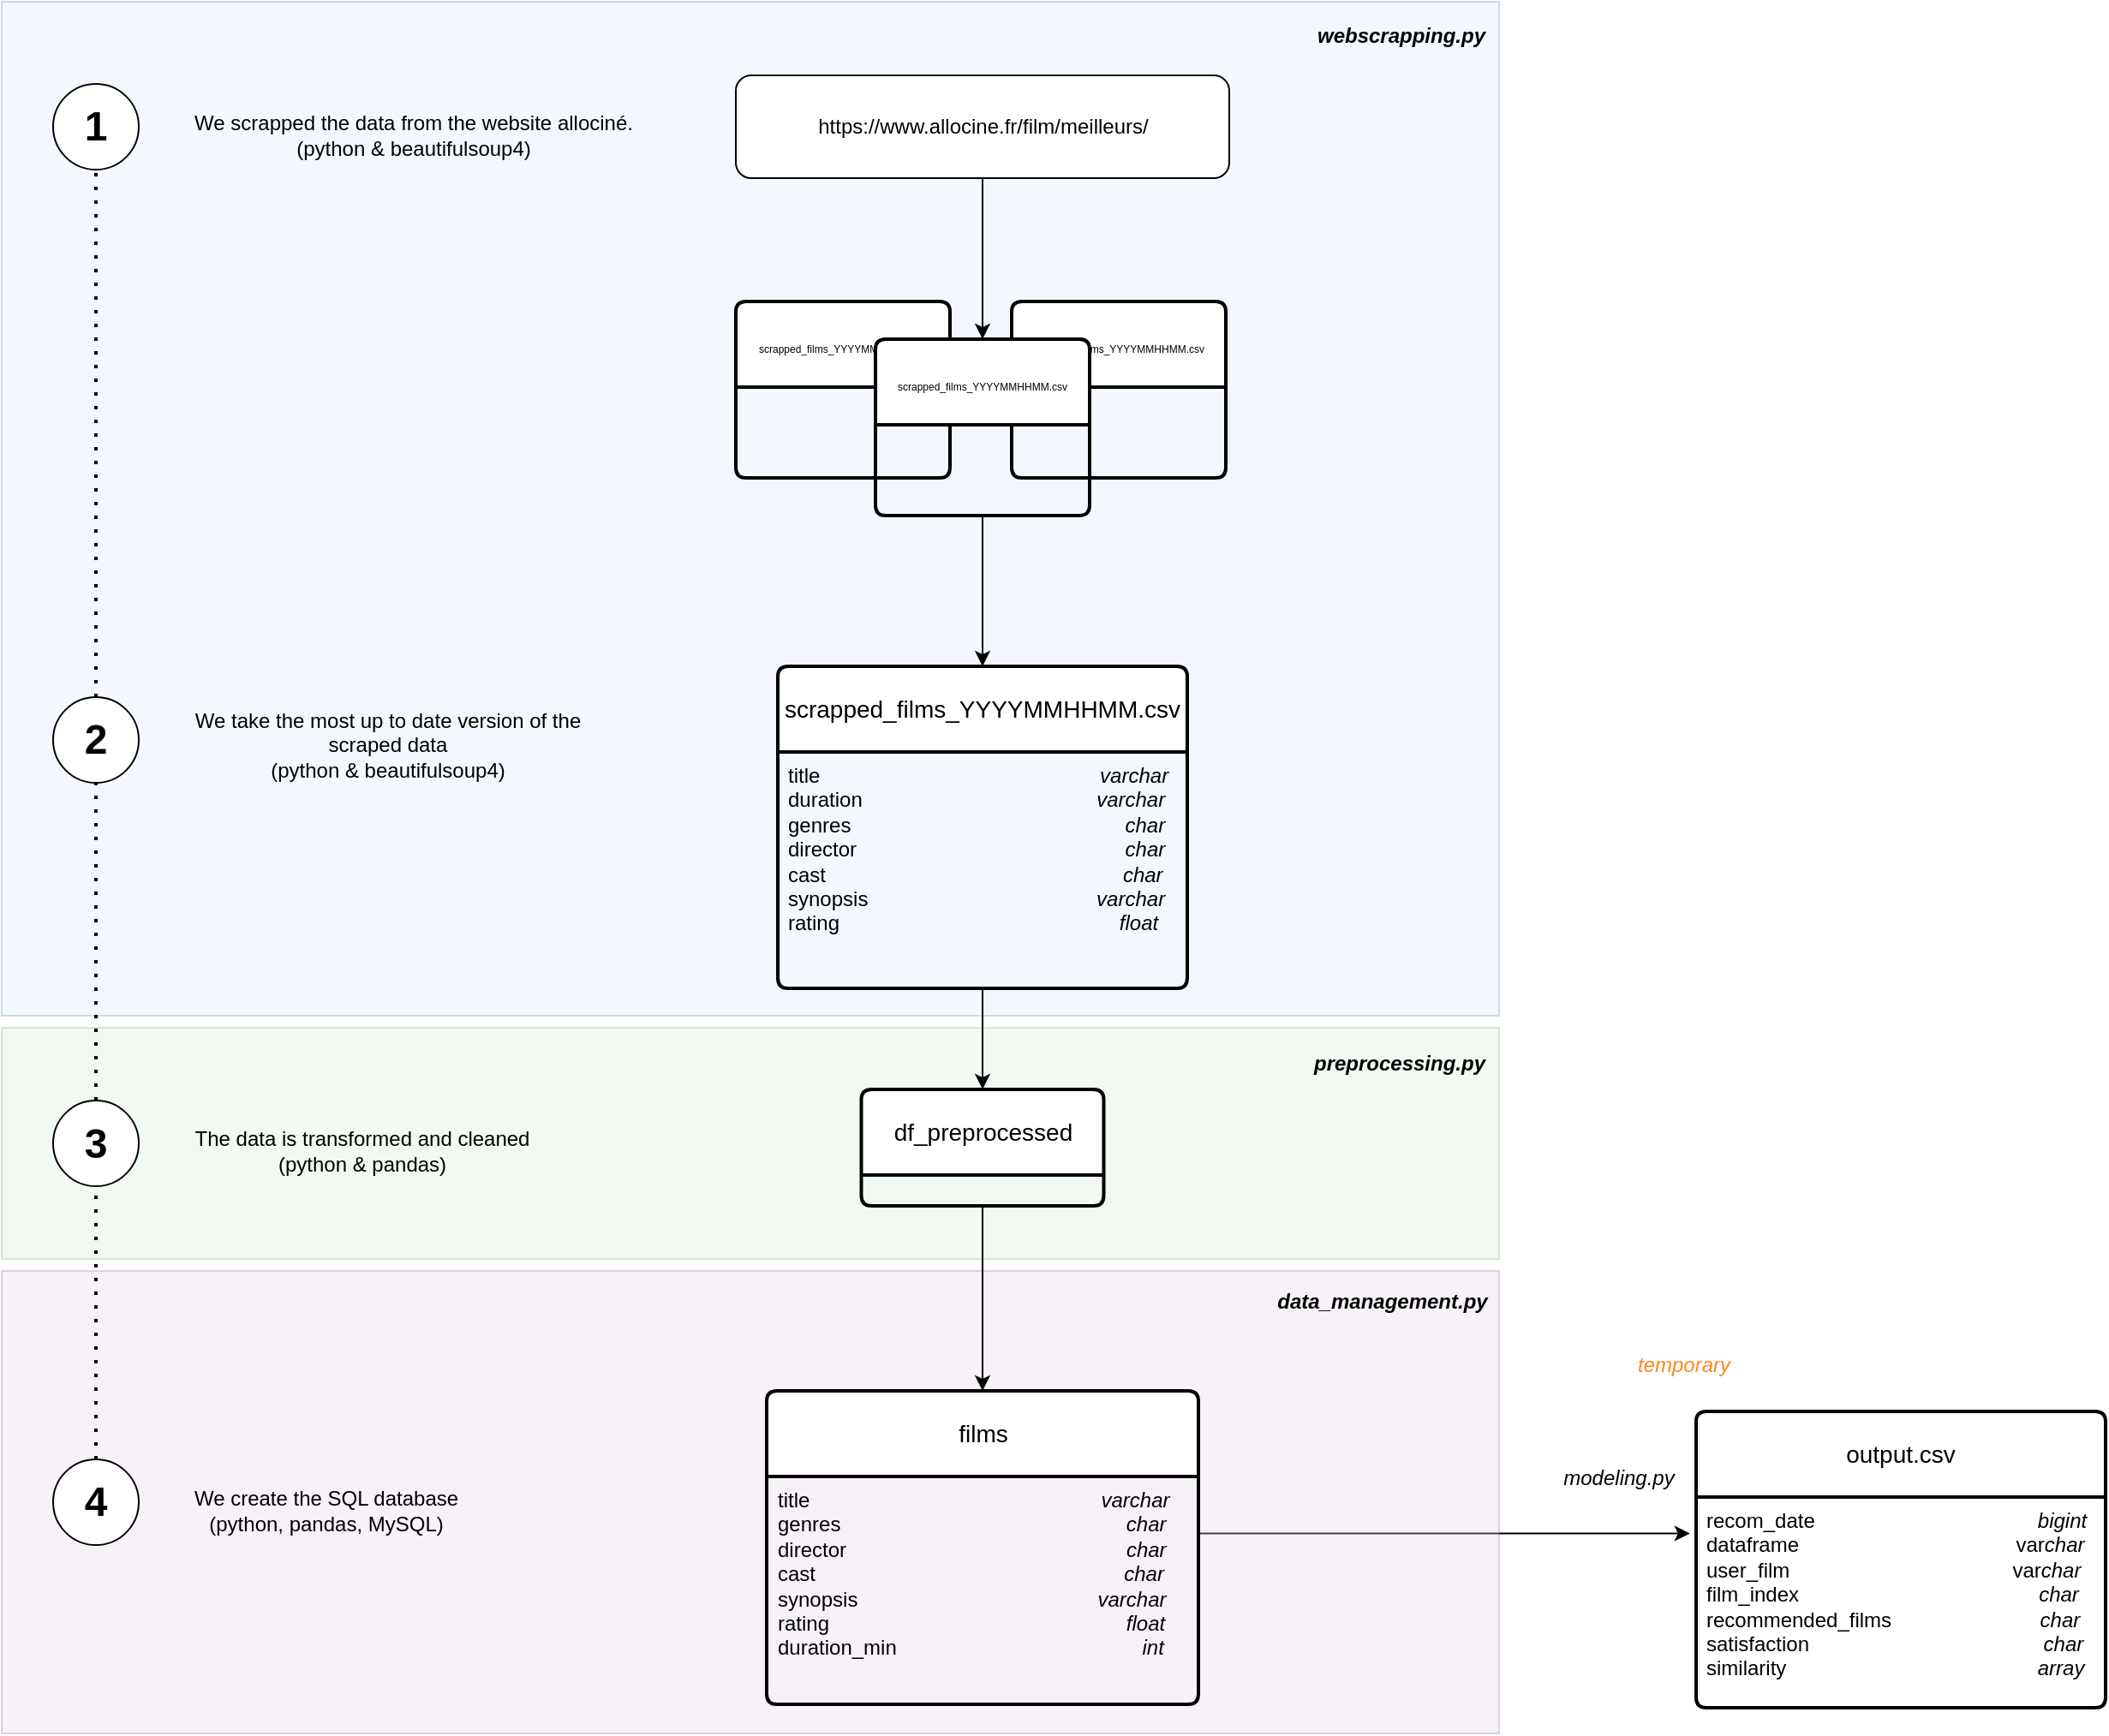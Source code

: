 <mxfile version="21.3.5" type="github" pages="2">
  <diagram name="architecture" id="RjCxhjMG5KbP_nqhRtp3">
    <mxGraphModel dx="950" dy="946" grid="0" gridSize="10" guides="1" tooltips="1" connect="1" arrows="1" fold="1" page="0" pageScale="1" pageWidth="827" pageHeight="1169" math="0" shadow="0">
      <root>
        <mxCell id="0" />
        <mxCell id="1" parent="0" />
        <mxCell id="uJ_gCBMD8Is41iQEiKez-29" value="" style="rounded=0;whiteSpace=wrap;html=1;fillColor=#dae8fc;strokeColor=#6c8ebf;opacity=30;" vertex="1" parent="1">
          <mxGeometry x="-220" y="17" width="874" height="592" as="geometry" />
        </mxCell>
        <mxCell id="uJ_gCBMD8Is41iQEiKez-22" value="We take the most up to date version of the&lt;br&gt;scraped data&lt;br&gt;(python &amp;amp; beautifulsoup4)" style="text;html=1;align=center;verticalAlign=middle;resizable=0;points=[];autosize=1;strokeColor=none;fillColor=none;" vertex="1" parent="1">
          <mxGeometry x="-117" y="423" width="243" height="55" as="geometry" />
        </mxCell>
        <mxCell id="QvHbqH3VG2zDnp77krn9-10" value="webscrapping.py" style="text;html=1;strokeColor=none;fillColor=none;align=center;verticalAlign=middle;whiteSpace=wrap;rounded=0;fontStyle=3" parent="1" vertex="1">
          <mxGeometry x="567" y="22" width="60" height="30" as="geometry" />
        </mxCell>
        <mxCell id="uJ_gCBMD8Is41iQEiKez-8" style="edgeStyle=orthogonalEdgeStyle;rounded=0;orthogonalLoop=1;jettySize=auto;html=1;exitX=0.5;exitY=1;exitDx=0;exitDy=0;entryX=0.5;entryY=0;entryDx=0;entryDy=0;" edge="1" parent="1" source="DFwWn_DKLroZGIDrzsYz-1" target="3sKjhCG4QqQidB9nRvCR-2">
          <mxGeometry relative="1" as="geometry" />
        </mxCell>
        <mxCell id="DFwWn_DKLroZGIDrzsYz-1" value="https://www.allocine.fr/film/meilleurs/" style="rounded=1;whiteSpace=wrap;html=1;" parent="1" vertex="1">
          <mxGeometry x="208.5" y="60" width="288" height="60" as="geometry" />
        </mxCell>
        <mxCell id="3sKjhCG4QqQidB9nRvCR-4" value="&lt;font style=&quot;font-size: 6px;&quot;&gt;scrapped_films_YYYYMMHHMM.csv&lt;/font&gt;" style="swimlane;childLayout=stackLayout;horizontal=1;startSize=50;horizontalStack=0;rounded=1;fontSize=14;fontStyle=0;strokeWidth=2;resizeParent=0;resizeLast=1;shadow=0;dashed=0;align=center;arcSize=4;whiteSpace=wrap;html=1;" parent="1" vertex="1">
          <mxGeometry x="208.5" y="192" width="125" height="103" as="geometry" />
        </mxCell>
        <mxCell id="3sKjhCG4QqQidB9nRvCR-5" value="&lt;font style=&quot;font-size: 6px;&quot;&gt;scrapped_films_YYYYMMHHMM.csv&lt;/font&gt;" style="swimlane;childLayout=stackLayout;horizontal=1;startSize=50;horizontalStack=0;rounded=1;fontSize=14;fontStyle=0;strokeWidth=2;resizeParent=0;resizeLast=1;shadow=0;dashed=0;align=center;arcSize=4;whiteSpace=wrap;html=1;labelBackgroundColor=#FFFFFF;" parent="1" vertex="1">
          <mxGeometry x="369.5" y="192" width="125" height="103" as="geometry" />
        </mxCell>
        <mxCell id="uJ_gCBMD8Is41iQEiKez-9" style="edgeStyle=orthogonalEdgeStyle;rounded=0;orthogonalLoop=1;jettySize=auto;html=1;exitX=0.5;exitY=1;exitDx=0;exitDy=0;entryX=0.5;entryY=0;entryDx=0;entryDy=0;" edge="1" parent="1" source="3sKjhCG4QqQidB9nRvCR-2" target="Kb5XjLtIZUl5t38yNHnz-1">
          <mxGeometry relative="1" as="geometry">
            <mxPoint x="351.857" y="352.601" as="targetPoint" />
          </mxGeometry>
        </mxCell>
        <mxCell id="3sKjhCG4QqQidB9nRvCR-2" value="&lt;font style=&quot;font-size: 6px;&quot;&gt;scrapped_films_YYYYMMHHMM.csv&lt;/font&gt;" style="swimlane;childLayout=stackLayout;horizontal=1;startSize=50;horizontalStack=0;rounded=1;fontSize=14;fontStyle=0;strokeWidth=2;resizeParent=0;resizeLast=1;shadow=0;dashed=0;align=center;arcSize=4;whiteSpace=wrap;html=1;labelBackgroundColor=default;" parent="1" vertex="1">
          <mxGeometry x="290" y="214" width="125" height="103" as="geometry" />
        </mxCell>
        <mxCell id="uJ_gCBMD8Is41iQEiKez-30" value="" style="rounded=0;whiteSpace=wrap;html=1;fillColor=#d5e8d4;strokeColor=#82b366;opacity=30;" vertex="1" parent="1">
          <mxGeometry x="-220" y="616" width="874" height="135" as="geometry" />
        </mxCell>
        <mxCell id="QvHbqH3VG2zDnp77krn9-6" value="preprocessing.py" style="text;html=1;strokeColor=none;fillColor=none;align=center;verticalAlign=middle;whiteSpace=wrap;rounded=0;fontStyle=3" parent="1" vertex="1">
          <mxGeometry x="566" y="622" width="60" height="30" as="geometry" />
        </mxCell>
        <mxCell id="uJ_gCBMD8Is41iQEiKez-10" value="df_preprocessed" style="swimlane;childLayout=stackLayout;horizontal=1;startSize=50;horizontalStack=0;rounded=1;fontSize=14;fontStyle=0;strokeWidth=2;resizeParent=0;resizeLast=1;shadow=0;dashed=0;align=center;arcSize=4;whiteSpace=wrap;html=1;" vertex="1" parent="1">
          <mxGeometry x="281.75" y="652" width="141.5" height="68" as="geometry" />
        </mxCell>
        <mxCell id="uJ_gCBMD8Is41iQEiKez-13" style="edgeStyle=orthogonalEdgeStyle;rounded=0;orthogonalLoop=1;jettySize=auto;html=1;exitX=0.5;exitY=1;exitDx=0;exitDy=0;entryX=0.5;entryY=0;entryDx=0;entryDy=0;" edge="1" parent="1" source="Kb5XjLtIZUl5t38yNHnz-2" target="uJ_gCBMD8Is41iQEiKez-10">
          <mxGeometry relative="1" as="geometry" />
        </mxCell>
        <mxCell id="Kb5XjLtIZUl5t38yNHnz-1" value="scrapped_films_YYYYMMHHMM.csv" style="swimlane;childLayout=stackLayout;horizontal=1;startSize=50;horizontalStack=0;rounded=1;fontSize=14;fontStyle=0;strokeWidth=2;resizeParent=0;resizeLast=1;shadow=0;dashed=0;align=center;arcSize=4;whiteSpace=wrap;html=1;" parent="1" vertex="1">
          <mxGeometry x="233" y="405" width="239" height="188" as="geometry" />
        </mxCell>
        <mxCell id="Kb5XjLtIZUl5t38yNHnz-2" value="title&amp;nbsp; &amp;nbsp; &amp;nbsp; &amp;nbsp; &amp;nbsp; &amp;nbsp; &amp;nbsp; &amp;nbsp; &amp;nbsp; &amp;nbsp; &amp;nbsp; &amp;nbsp; &amp;nbsp; &amp;nbsp; &amp;nbsp; &amp;nbsp; &amp;nbsp; &amp;nbsp; &amp;nbsp; &amp;nbsp; &amp;nbsp; &amp;nbsp; &amp;nbsp; &amp;nbsp; &amp;nbsp;&lt;i&gt;varchar&lt;/i&gt;&lt;br&gt;duration&amp;nbsp; &amp;nbsp; &amp;nbsp; &amp;nbsp; &amp;nbsp; &amp;nbsp; &amp;nbsp; &amp;nbsp; &amp;nbsp; &amp;nbsp; &amp;nbsp; &amp;nbsp; &amp;nbsp; &amp;nbsp; &amp;nbsp; &amp;nbsp; &amp;nbsp; &amp;nbsp; &amp;nbsp; &amp;nbsp; &amp;nbsp;&lt;i&gt;varchar&lt;/i&gt;&lt;br&gt;genres&amp;nbsp; &amp;nbsp; &amp;nbsp; &amp;nbsp; &amp;nbsp; &amp;nbsp; &amp;nbsp; &amp;nbsp; &amp;nbsp; &amp;nbsp; &amp;nbsp; &amp;nbsp; &amp;nbsp; &amp;nbsp; &amp;nbsp; &amp;nbsp; &amp;nbsp; &amp;nbsp; &amp;nbsp; &amp;nbsp; &amp;nbsp; &amp;nbsp; &amp;nbsp; &amp;nbsp;&amp;nbsp;&lt;i&gt;char&lt;/i&gt;&lt;br&gt;director&amp;nbsp;&lt;span style=&quot;white-space: pre;&quot;&gt; &lt;/span&gt;&lt;span style=&quot;white-space: pre;&quot;&gt; &lt;/span&gt;&lt;span style=&quot;white-space: pre;&quot;&gt; &lt;/span&gt;&lt;span style=&quot;white-space: pre;&quot;&gt; &lt;/span&gt;&lt;span style=&quot;white-space: pre;&quot;&gt; &lt;/span&gt;&lt;span style=&quot;white-space: pre;&quot;&gt; &lt;/span&gt;&amp;nbsp; &amp;nbsp; &amp;nbsp; &amp;nbsp; &amp;nbsp; &amp;nbsp; &amp;nbsp; &amp;nbsp; &amp;nbsp; &amp;nbsp; &amp;nbsp; &amp;nbsp; &amp;nbsp; &amp;nbsp; &amp;nbsp; &amp;nbsp; &amp;nbsp; &amp;nbsp; &amp;nbsp; &amp;nbsp; &lt;i&gt;char&lt;/i&gt;&lt;br&gt;cast&lt;span style=&quot;white-space: pre;&quot;&gt; &lt;/span&gt;&lt;span style=&quot;white-space: pre;&quot;&gt; &lt;/span&gt;&lt;span style=&quot;white-space: pre;&quot;&gt; &lt;/span&gt;&lt;span style=&quot;white-space: pre;&quot;&gt; &lt;/span&gt;&lt;span style=&quot;white-space: pre;&quot;&gt; &lt;/span&gt;&lt;span style=&quot;white-space: pre;&quot;&gt; &lt;/span&gt;&amp;nbsp; &amp;nbsp; &amp;nbsp; &amp;nbsp; &amp;nbsp; &amp;nbsp; &amp;nbsp; &amp;nbsp; &amp;nbsp; &amp;nbsp; &amp;nbsp; &amp;nbsp; &amp;nbsp; &amp;nbsp; &amp;nbsp; &amp;nbsp; &amp;nbsp; &amp;nbsp; &amp;nbsp; &amp;nbsp; &amp;nbsp; &amp;nbsp; &amp;nbsp; &lt;i&gt;char&lt;/i&gt;&lt;br&gt;synopsis&amp;nbsp; &amp;nbsp; &amp;nbsp; &amp;nbsp; &amp;nbsp; &amp;nbsp; &amp;nbsp; &amp;nbsp; &amp;nbsp; &amp;nbsp; &amp;nbsp; &amp;nbsp; &amp;nbsp; &amp;nbsp; &amp;nbsp; &amp;nbsp; &amp;nbsp; &amp;nbsp; &amp;nbsp; &amp;nbsp;&amp;nbsp;&lt;i&gt;varchar&lt;/i&gt;&lt;br&gt;rating&amp;nbsp; &amp;nbsp; &amp;nbsp; &amp;nbsp; &amp;nbsp; &amp;nbsp; &amp;nbsp; &amp;nbsp; &amp;nbsp; &amp;nbsp; &amp;nbsp; &amp;nbsp; &amp;nbsp; &amp;nbsp; &amp;nbsp; &amp;nbsp; &amp;nbsp; &amp;nbsp; &amp;nbsp; &amp;nbsp; &amp;nbsp; &amp;nbsp; &amp;nbsp; &amp;nbsp; &amp;nbsp;&lt;i&gt;float&lt;/i&gt;" style="align=left;strokeColor=none;fillColor=none;spacingLeft=4;fontSize=12;verticalAlign=top;resizable=0;rotatable=0;part=1;html=1;" parent="Kb5XjLtIZUl5t38yNHnz-1" vertex="1">
          <mxGeometry y="50" width="239" height="138" as="geometry" />
        </mxCell>
        <mxCell id="cxUHyoQVY_qUX_Ju6CSP-2" value="modeling.py" style="text;html=1;strokeColor=none;fillColor=none;align=center;verticalAlign=middle;whiteSpace=wrap;rounded=0;fontStyle=2" parent="1" vertex="1">
          <mxGeometry x="694" y="864" width="60" height="30" as="geometry" />
        </mxCell>
        <mxCell id="cxUHyoQVY_qUX_Ju6CSP-3" value="output.csv" style="swimlane;childLayout=stackLayout;horizontal=1;startSize=50;horizontalStack=0;rounded=1;fontSize=14;fontStyle=0;strokeWidth=2;resizeParent=0;resizeLast=1;shadow=0;dashed=0;align=center;arcSize=4;whiteSpace=wrap;html=1;fillColor=default;swimlaneFillColor=default;gradientColor=none;" parent="1" vertex="1">
          <mxGeometry x="769" y="840" width="239" height="173" as="geometry" />
        </mxCell>
        <mxCell id="cxUHyoQVY_qUX_Ju6CSP-4" value="recom_date&amp;nbsp; &amp;nbsp; &amp;nbsp; &amp;nbsp; &amp;nbsp; &amp;nbsp; &amp;nbsp; &amp;nbsp; &amp;nbsp; &amp;nbsp; &amp;nbsp; &amp;nbsp; &amp;nbsp; &amp;nbsp; &amp;nbsp; &amp;nbsp; &amp;nbsp; &amp;nbsp; &amp;nbsp; &amp;nbsp;&lt;i&gt;bigint&lt;/i&gt;&lt;br&gt;dataframe&amp;nbsp; &amp;nbsp; &amp;nbsp; &amp;nbsp; &amp;nbsp; &amp;nbsp; &amp;nbsp; &amp;nbsp; &amp;nbsp; &amp;nbsp; &amp;nbsp; &amp;nbsp; &amp;nbsp; &amp;nbsp; &amp;nbsp; &amp;nbsp; &amp;nbsp; &amp;nbsp; &amp;nbsp; var&lt;i&gt;char&lt;/i&gt;&lt;br&gt;user_film&amp;nbsp; &amp;nbsp; &amp;nbsp; &amp;nbsp; &amp;nbsp; &amp;nbsp; &amp;nbsp; &amp;nbsp; &amp;nbsp; &amp;nbsp; &amp;nbsp; &amp;nbsp; &amp;nbsp; &amp;nbsp; &amp;nbsp; &amp;nbsp; &amp;nbsp; &amp;nbsp; &amp;nbsp; &amp;nbsp;var&lt;i&gt;char&lt;/i&gt;&lt;br&gt;film_index&amp;nbsp; &amp;nbsp; &amp;nbsp; &amp;nbsp; &amp;nbsp; &amp;nbsp; &amp;nbsp; &amp;nbsp; &amp;nbsp; &amp;nbsp; &amp;nbsp; &amp;nbsp; &amp;nbsp; &amp;nbsp; &amp;nbsp; &amp;nbsp; &amp;nbsp; &amp;nbsp; &amp;nbsp; &amp;nbsp; &amp;nbsp;&amp;nbsp;&lt;i&gt;char&lt;/i&gt;&lt;br&gt;recommended_films&amp;nbsp;&lt;span style=&quot;white-space: pre;&quot;&gt; &lt;/span&gt;&lt;span style=&quot;white-space: pre;&quot;&gt; &lt;/span&gt;&lt;span style=&quot;white-space: pre;&quot;&gt; &lt;/span&gt;&lt;span style=&quot;white-space: pre;&quot;&gt; &lt;/span&gt;&lt;span style=&quot;white-space: pre;&quot;&gt; &lt;/span&gt;&lt;span style=&quot;white-space: pre;&quot;&gt; &lt;/span&gt;&amp;nbsp; &amp;nbsp; &amp;nbsp; &amp;nbsp; &amp;nbsp; &amp;nbsp; &amp;nbsp; &amp;nbsp; &amp;nbsp; &amp;nbsp;&lt;i&gt;char&lt;/i&gt;&lt;br&gt;satisfaction&lt;span style=&quot;white-space: pre;&quot;&gt; &lt;/span&gt;&lt;span style=&quot;white-space: pre;&quot;&gt; &lt;/span&gt;&lt;span style=&quot;white-space: pre;&quot;&gt; &lt;/span&gt;&lt;span style=&quot;white-space: pre;&quot;&gt; &lt;/span&gt;&lt;span style=&quot;white-space: pre;&quot;&gt; &lt;/span&gt;&lt;span style=&quot;white-space: pre;&quot;&gt; &lt;/span&gt;&amp;nbsp; &amp;nbsp; &amp;nbsp; &amp;nbsp; &amp;nbsp; &amp;nbsp; &amp;nbsp; &amp;nbsp; &amp;nbsp; &amp;nbsp; &amp;nbsp; &amp;nbsp; &amp;nbsp; &amp;nbsp; &amp;nbsp; &amp;nbsp; &amp;nbsp; &amp;nbsp;&lt;i&gt;char&lt;/i&gt;&lt;br&gt;similarity&amp;nbsp; &amp;nbsp; &amp;nbsp; &amp;nbsp; &amp;nbsp; &amp;nbsp; &amp;nbsp; &amp;nbsp; &amp;nbsp; &amp;nbsp; &amp;nbsp; &amp;nbsp; &amp;nbsp; &amp;nbsp; &amp;nbsp; &amp;nbsp; &amp;nbsp; &amp;nbsp; &amp;nbsp; &amp;nbsp; &amp;nbsp; &amp;nbsp;&amp;nbsp;&lt;i&gt;array&lt;/i&gt;" style="align=left;strokeColor=none;fillColor=none;spacingLeft=4;fontSize=12;verticalAlign=top;resizable=0;rotatable=0;part=1;html=1;" parent="cxUHyoQVY_qUX_Ju6CSP-3" vertex="1">
          <mxGeometry y="50" width="239" height="123" as="geometry" />
        </mxCell>
        <mxCell id="uJ_gCBMD8Is41iQEiKez-5" value="&lt;i&gt;temporary&lt;/i&gt;" style="text;html=1;strokeColor=none;fillColor=none;align=center;verticalAlign=middle;whiteSpace=wrap;rounded=0;fontColor=#FF871F;" vertex="1" parent="1">
          <mxGeometry x="732" y="798" width="60" height="30" as="geometry" />
        </mxCell>
        <mxCell id="uJ_gCBMD8Is41iQEiKez-6" style="edgeStyle=orthogonalEdgeStyle;rounded=0;orthogonalLoop=1;jettySize=auto;html=1;exitX=1;exitY=0.25;exitDx=0;exitDy=0;entryX=-0.015;entryY=0.173;entryDx=0;entryDy=0;entryPerimeter=0;" edge="1" parent="1" source="QvHbqH3VG2zDnp77krn9-4" target="cxUHyoQVY_qUX_Ju6CSP-4">
          <mxGeometry relative="1" as="geometry" />
        </mxCell>
        <mxCell id="uJ_gCBMD8Is41iQEiKez-21" value="&lt;h1&gt;2&lt;/h1&gt;" style="ellipse;whiteSpace=wrap;html=1;aspect=fixed;" vertex="1" parent="1">
          <mxGeometry x="-190" y="423" width="50" height="50" as="geometry" />
        </mxCell>
        <mxCell id="uJ_gCBMD8Is41iQEiKez-31" value="&lt;h1&gt;3&lt;/h1&gt;" style="ellipse;whiteSpace=wrap;html=1;aspect=fixed;" vertex="1" parent="1">
          <mxGeometry x="-190" y="658.5" width="50" height="50" as="geometry" />
        </mxCell>
        <mxCell id="uJ_gCBMD8Is41iQEiKez-32" value="The data is transformed and cleaned&lt;br&gt;(python &amp;amp; pandas)" style="text;html=1;align=center;verticalAlign=middle;resizable=0;points=[];autosize=1;strokeColor=none;fillColor=none;" vertex="1" parent="1">
          <mxGeometry x="-117" y="667.5" width="213" height="41" as="geometry" />
        </mxCell>
        <mxCell id="uJ_gCBMD8Is41iQEiKez-33" value="" style="endArrow=none;dashed=1;html=1;dashPattern=1 3;strokeWidth=2;rounded=0;entryX=0.5;entryY=1;entryDx=0;entryDy=0;exitX=0.5;exitY=0;exitDx=0;exitDy=0;" edge="1" parent="1" source="uJ_gCBMD8Is41iQEiKez-31" target="uJ_gCBMD8Is41iQEiKez-21">
          <mxGeometry width="50" height="50" relative="1" as="geometry">
            <mxPoint x="265" y="650" as="sourcePoint" />
            <mxPoint x="315" y="600" as="targetPoint" />
          </mxGeometry>
        </mxCell>
        <mxCell id="uJ_gCBMD8Is41iQEiKez-20" value="We scrapped the data from the website allociné.&lt;br&gt;(python &amp;amp; beautifulsoup4)" style="text;html=1;align=center;verticalAlign=middle;resizable=0;points=[];autosize=1;strokeColor=none;fillColor=none;" vertex="1" parent="1">
          <mxGeometry x="-117" y="74" width="274" height="41" as="geometry" />
        </mxCell>
        <mxCell id="uJ_gCBMD8Is41iQEiKez-18" value="&lt;h1&gt;1&lt;/h1&gt;" style="ellipse;whiteSpace=wrap;html=1;aspect=fixed;" vertex="1" parent="1">
          <mxGeometry x="-190" y="65" width="50" height="50" as="geometry" />
        </mxCell>
        <mxCell id="uJ_gCBMD8Is41iQEiKez-36" value="" style="rounded=0;whiteSpace=wrap;html=1;fillColor=#e1d5e7;strokeColor=#9673a6;opacity=30;" vertex="1" parent="1">
          <mxGeometry x="-220" y="758" width="874" height="270" as="geometry" />
        </mxCell>
        <mxCell id="uJ_gCBMD8Is41iQEiKez-34" value="" style="endArrow=none;dashed=1;html=1;dashPattern=1 3;strokeWidth=2;rounded=0;entryX=0.5;entryY=1;entryDx=0;entryDy=0;exitX=0.5;exitY=0;exitDx=0;exitDy=0;" edge="1" parent="1" source="uJ_gCBMD8Is41iQEiKez-21" target="uJ_gCBMD8Is41iQEiKez-18">
          <mxGeometry width="50" height="50" relative="1" as="geometry">
            <mxPoint x="265" y="521" as="sourcePoint" />
            <mxPoint x="315" y="471" as="targetPoint" />
          </mxGeometry>
        </mxCell>
        <mxCell id="3sKjhCG4QqQidB9nRvCR-1" value="data_management.py" style="text;html=1;strokeColor=none;fillColor=none;align=center;verticalAlign=middle;whiteSpace=wrap;rounded=0;fontStyle=3" parent="1" vertex="1">
          <mxGeometry x="556" y="761" width="60" height="30" as="geometry" />
        </mxCell>
        <mxCell id="QvHbqH3VG2zDnp77krn9-3" value="films" style="swimlane;childLayout=stackLayout;horizontal=1;startSize=50;horizontalStack=0;rounded=1;fontSize=14;fontStyle=0;strokeWidth=2;resizeParent=0;resizeLast=1;shadow=0;dashed=0;align=center;arcSize=4;whiteSpace=wrap;html=1;" parent="1" vertex="1">
          <mxGeometry x="226.5" y="828" width="252" height="183" as="geometry" />
        </mxCell>
        <mxCell id="QvHbqH3VG2zDnp77krn9-4" value="title&amp;nbsp; &amp;nbsp; &amp;nbsp; &amp;nbsp; &amp;nbsp; &amp;nbsp; &amp;nbsp; &amp;nbsp; &amp;nbsp; &amp;nbsp; &amp;nbsp; &amp;nbsp; &amp;nbsp; &amp;nbsp; &amp;nbsp; &amp;nbsp; &amp;nbsp; &amp;nbsp; &amp;nbsp; &amp;nbsp; &amp;nbsp; &amp;nbsp; &amp;nbsp; &amp;nbsp; &amp;nbsp; &amp;nbsp;&lt;i&gt;varchar&lt;/i&gt;&lt;br&gt;genres&amp;nbsp; &amp;nbsp; &amp;nbsp; &amp;nbsp; &amp;nbsp; &amp;nbsp; &amp;nbsp; &amp;nbsp; &amp;nbsp; &amp;nbsp; &amp;nbsp; &amp;nbsp; &amp;nbsp; &amp;nbsp; &amp;nbsp; &amp;nbsp; &amp;nbsp; &amp;nbsp; &amp;nbsp; &amp;nbsp; &amp;nbsp; &amp;nbsp; &amp;nbsp; &amp;nbsp; &amp;nbsp;&amp;nbsp;&lt;i&gt;char&lt;/i&gt;&lt;br&gt;director&amp;nbsp;&lt;span style=&quot;white-space: pre;&quot;&gt; &lt;/span&gt;&lt;span style=&quot;white-space: pre;&quot;&gt; &lt;/span&gt;&lt;span style=&quot;white-space: pre;&quot;&gt; &lt;/span&gt;&lt;span style=&quot;white-space: pre;&quot;&gt; &lt;/span&gt;&lt;span style=&quot;white-space: pre;&quot;&gt; &lt;/span&gt;&lt;span style=&quot;white-space: pre;&quot;&gt; &lt;/span&gt;&amp;nbsp; &amp;nbsp; &amp;nbsp; &amp;nbsp; &amp;nbsp; &amp;nbsp; &amp;nbsp; &amp;nbsp; &amp;nbsp; &amp;nbsp; &amp;nbsp; &amp;nbsp; &amp;nbsp; &amp;nbsp; &amp;nbsp; &amp;nbsp; &amp;nbsp; &amp;nbsp; &amp;nbsp; &amp;nbsp; &amp;nbsp;&amp;nbsp;&lt;i&gt;char&lt;/i&gt;&lt;br&gt;cast&lt;span style=&quot;white-space: pre;&quot;&gt; &lt;/span&gt;&lt;span style=&quot;white-space: pre;&quot;&gt; &lt;/span&gt;&lt;span style=&quot;white-space: pre;&quot;&gt; &lt;/span&gt;&lt;span style=&quot;white-space: pre;&quot;&gt; &lt;/span&gt;&lt;span style=&quot;white-space: pre;&quot;&gt; &lt;/span&gt;&lt;span style=&quot;white-space: pre;&quot;&gt; &lt;/span&gt;&amp;nbsp; &amp;nbsp; &amp;nbsp; &amp;nbsp; &amp;nbsp; &amp;nbsp; &amp;nbsp; &amp;nbsp; &amp;nbsp; &amp;nbsp; &amp;nbsp; &amp;nbsp; &amp;nbsp; &amp;nbsp; &amp;nbsp; &amp;nbsp; &amp;nbsp; &amp;nbsp; &amp;nbsp; &amp;nbsp; &amp;nbsp; &amp;nbsp; &amp;nbsp; &amp;nbsp;&amp;nbsp;&lt;i&gt;char&lt;/i&gt;&lt;br&gt;synopsis&amp;nbsp; &amp;nbsp; &amp;nbsp; &amp;nbsp; &amp;nbsp; &amp;nbsp; &amp;nbsp; &amp;nbsp; &amp;nbsp; &amp;nbsp; &amp;nbsp; &amp;nbsp; &amp;nbsp; &amp;nbsp; &amp;nbsp; &amp;nbsp; &amp;nbsp; &amp;nbsp; &amp;nbsp; &amp;nbsp; &amp;nbsp;&amp;nbsp;&lt;i&gt;varchar&lt;/i&gt;&lt;br&gt;rating&amp;nbsp; &amp;nbsp; &amp;nbsp; &amp;nbsp; &amp;nbsp; &amp;nbsp; &amp;nbsp; &amp;nbsp; &amp;nbsp; &amp;nbsp; &amp;nbsp; &amp;nbsp; &amp;nbsp; &amp;nbsp; &amp;nbsp; &amp;nbsp; &amp;nbsp; &amp;nbsp; &amp;nbsp; &amp;nbsp; &amp;nbsp; &amp;nbsp; &amp;nbsp; &amp;nbsp; &amp;nbsp; &amp;nbsp;&amp;nbsp;&lt;i&gt;float&lt;/i&gt;&lt;br&gt;duration_min&amp;nbsp; &amp;nbsp; &amp;nbsp; &amp;nbsp; &amp;nbsp; &amp;nbsp; &amp;nbsp; &amp;nbsp; &amp;nbsp; &amp;nbsp; &amp;nbsp; &amp;nbsp; &amp;nbsp; &amp;nbsp; &amp;nbsp; &amp;nbsp; &amp;nbsp; &amp;nbsp; &amp;nbsp; &amp;nbsp; &amp;nbsp; &amp;nbsp;&lt;i&gt;int&lt;/i&gt;" style="align=left;strokeColor=none;fillColor=none;spacingLeft=4;fontSize=12;verticalAlign=top;resizable=0;rotatable=0;part=1;html=1;" parent="QvHbqH3VG2zDnp77krn9-3" vertex="1">
          <mxGeometry y="50" width="252" height="133" as="geometry" />
        </mxCell>
        <mxCell id="QvHbqH3VG2zDnp77krn9-5" style="edgeStyle=orthogonalEdgeStyle;rounded=0;orthogonalLoop=1;jettySize=auto;html=1;entryX=0.5;entryY=0;entryDx=0;entryDy=0;exitX=0.5;exitY=1;exitDx=0;exitDy=0;" parent="1" source="uJ_gCBMD8Is41iQEiKez-10" target="QvHbqH3VG2zDnp77krn9-3" edge="1">
          <mxGeometry relative="1" as="geometry">
            <mxPoint x="353" y="562" as="sourcePoint" />
          </mxGeometry>
        </mxCell>
        <mxCell id="uJ_gCBMD8Is41iQEiKez-37" value="&lt;h1&gt;4&lt;/h1&gt;" style="ellipse;whiteSpace=wrap;html=1;aspect=fixed;" vertex="1" parent="1">
          <mxGeometry x="-190" y="868" width="50" height="50" as="geometry" />
        </mxCell>
        <mxCell id="uJ_gCBMD8Is41iQEiKez-38" value="We create the SQL database&lt;br&gt;(python, pandas, MySQL)" style="text;html=1;align=center;verticalAlign=middle;resizable=0;points=[];autosize=1;strokeColor=none;fillColor=none;" vertex="1" parent="1">
          <mxGeometry x="-117" y="877" width="172" height="41" as="geometry" />
        </mxCell>
        <mxCell id="uJ_gCBMD8Is41iQEiKez-43" value="" style="endArrow=none;dashed=1;html=1;dashPattern=1 3;strokeWidth=2;rounded=0;entryX=0.5;entryY=1;entryDx=0;entryDy=0;exitX=0.5;exitY=0;exitDx=0;exitDy=0;" edge="1" parent="1" source="uJ_gCBMD8Is41iQEiKez-37" target="uJ_gCBMD8Is41iQEiKez-31">
          <mxGeometry width="50" height="50" relative="1" as="geometry">
            <mxPoint x="265" y="634" as="sourcePoint" />
            <mxPoint x="315" y="584" as="targetPoint" />
          </mxGeometry>
        </mxCell>
      </root>
    </mxGraphModel>
  </diagram>
  <diagram id="72tIj8jKbOb-f7-PiUwa" name="data_model">
    <mxGraphModel dx="785" dy="662" grid="0" gridSize="10" guides="1" tooltips="1" connect="1" arrows="1" fold="1" page="0" pageScale="1" pageWidth="827" pageHeight="1169" math="0" shadow="0">
      <root>
        <mxCell id="0" />
        <mxCell id="1" parent="0" />
        <mxCell id="RLCvKZZ4n4_MHMew93HY-6" value="" style="rounded=0;whiteSpace=wrap;html=1;" vertex="1" parent="1">
          <mxGeometry x="-97" y="81" width="1170" height="586" as="geometry" />
        </mxCell>
        <mxCell id="RLCvKZZ4n4_MHMew93HY-1" value="films" style="swimlane;childLayout=stackLayout;horizontal=1;startSize=50;horizontalStack=0;rounded=1;fontSize=14;fontStyle=0;strokeWidth=2;resizeParent=0;resizeLast=1;shadow=0;dashed=0;align=center;arcSize=4;whiteSpace=wrap;html=1;" vertex="1" parent="1">
          <mxGeometry x="-38" y="239" width="252" height="183" as="geometry" />
        </mxCell>
        <mxCell id="RLCvKZZ4n4_MHMew93HY-2" value="rank&amp;nbsp; &amp;nbsp; &amp;nbsp; &amp;nbsp; &amp;nbsp; &amp;nbsp; &amp;nbsp; &amp;nbsp; &amp;nbsp; &amp;nbsp; &amp;nbsp; &amp;nbsp; &amp;nbsp; &amp;nbsp; &amp;nbsp; &amp;nbsp; &amp;nbsp; &amp;nbsp; &amp;nbsp; &amp;nbsp; &amp;nbsp; &amp;nbsp; &amp;nbsp; &amp;nbsp; &amp;nbsp; &amp;nbsp; &amp;nbsp; &amp;nbsp; &amp;nbsp;&lt;i&gt;int&lt;/i&gt;&lt;br&gt;title&amp;nbsp; &amp;nbsp; &amp;nbsp; &amp;nbsp; &amp;nbsp; &amp;nbsp; &amp;nbsp; &amp;nbsp; &amp;nbsp; &amp;nbsp; &amp;nbsp; &amp;nbsp; &amp;nbsp; &amp;nbsp; &amp;nbsp; &amp;nbsp; &amp;nbsp; &amp;nbsp; &amp;nbsp; &amp;nbsp; &amp;nbsp; &amp;nbsp; &amp;nbsp; &amp;nbsp; &amp;nbsp; &amp;nbsp;&lt;i&gt;varchar&lt;/i&gt;&lt;br&gt;genres&amp;nbsp; &amp;nbsp; &amp;nbsp; &amp;nbsp; &amp;nbsp; &amp;nbsp; &amp;nbsp; &amp;nbsp; &amp;nbsp; &amp;nbsp; &amp;nbsp; &amp;nbsp; &amp;nbsp; &amp;nbsp; &amp;nbsp; &amp;nbsp; &amp;nbsp; &amp;nbsp; &amp;nbsp; &amp;nbsp; &amp;nbsp; &amp;nbsp; &amp;nbsp; &amp;nbsp; &amp;nbsp;&amp;nbsp;&lt;i&gt;char&lt;/i&gt;&lt;br&gt;director&amp;nbsp;&lt;span style=&quot;white-space: pre;&quot;&gt; &lt;/span&gt;&lt;span style=&quot;white-space: pre;&quot;&gt; &lt;/span&gt;&lt;span style=&quot;white-space: pre;&quot;&gt; &lt;/span&gt;&lt;span style=&quot;white-space: pre;&quot;&gt; &lt;/span&gt;&lt;span style=&quot;white-space: pre;&quot;&gt; &lt;/span&gt;&lt;span style=&quot;white-space: pre;&quot;&gt; &lt;/span&gt;&amp;nbsp; &amp;nbsp; &amp;nbsp; &amp;nbsp; &amp;nbsp; &amp;nbsp; &amp;nbsp; &amp;nbsp; &amp;nbsp; &amp;nbsp; &amp;nbsp; &amp;nbsp; &amp;nbsp; &amp;nbsp; &amp;nbsp; &amp;nbsp; &amp;nbsp; &amp;nbsp; &amp;nbsp; &amp;nbsp; &amp;nbsp;&amp;nbsp;&lt;i&gt;char&lt;/i&gt;&lt;br&gt;cast&lt;span style=&quot;white-space: pre;&quot;&gt; &lt;/span&gt;&lt;span style=&quot;white-space: pre;&quot;&gt; &lt;/span&gt;&lt;span style=&quot;white-space: pre;&quot;&gt; &lt;/span&gt;&lt;span style=&quot;white-space: pre;&quot;&gt; &lt;/span&gt;&lt;span style=&quot;white-space: pre;&quot;&gt; &lt;/span&gt;&lt;span style=&quot;white-space: pre;&quot;&gt; &lt;/span&gt;&amp;nbsp; &amp;nbsp; &amp;nbsp; &amp;nbsp; &amp;nbsp; &amp;nbsp; &amp;nbsp; &amp;nbsp; &amp;nbsp; &amp;nbsp; &amp;nbsp; &amp;nbsp; &amp;nbsp; &amp;nbsp; &amp;nbsp; &amp;nbsp; &amp;nbsp; &amp;nbsp; &amp;nbsp; &amp;nbsp; &amp;nbsp; &amp;nbsp; &amp;nbsp; &amp;nbsp;&amp;nbsp;&lt;i&gt;char&lt;/i&gt;&lt;br&gt;synopsis&amp;nbsp; &amp;nbsp; &amp;nbsp; &amp;nbsp; &amp;nbsp; &amp;nbsp; &amp;nbsp; &amp;nbsp; &amp;nbsp; &amp;nbsp; &amp;nbsp; &amp;nbsp; &amp;nbsp; &amp;nbsp; &amp;nbsp; &amp;nbsp; &amp;nbsp; &amp;nbsp; &amp;nbsp; &amp;nbsp; &amp;nbsp;&amp;nbsp;&lt;i&gt;varchar&lt;/i&gt;&lt;br&gt;rating&amp;nbsp; &amp;nbsp; &amp;nbsp; &amp;nbsp; &amp;nbsp; &amp;nbsp; &amp;nbsp; &amp;nbsp; &amp;nbsp; &amp;nbsp; &amp;nbsp; &amp;nbsp; &amp;nbsp; &amp;nbsp; &amp;nbsp; &amp;nbsp; &amp;nbsp; &amp;nbsp; &amp;nbsp; &amp;nbsp; &amp;nbsp; &amp;nbsp; &amp;nbsp; &amp;nbsp; &amp;nbsp; &amp;nbsp;&amp;nbsp;&lt;i&gt;float&lt;/i&gt;&lt;br&gt;duration_min&amp;nbsp; &amp;nbsp; &amp;nbsp; &amp;nbsp; &amp;nbsp; &amp;nbsp; &amp;nbsp; &amp;nbsp; &amp;nbsp; &amp;nbsp; &amp;nbsp; &amp;nbsp; &amp;nbsp; &amp;nbsp; &amp;nbsp; &amp;nbsp; &amp;nbsp; &amp;nbsp; &amp;nbsp; &amp;nbsp; &amp;nbsp; &amp;nbsp;&lt;i&gt;int&lt;/i&gt;" style="align=left;strokeColor=none;fillColor=none;spacingLeft=4;fontSize=12;verticalAlign=top;resizable=0;rotatable=0;part=1;html=1;" vertex="1" parent="RLCvKZZ4n4_MHMew93HY-1">
          <mxGeometry y="50" width="252" height="133" as="geometry" />
        </mxCell>
        <mxCell id="RLCvKZZ4n4_MHMew93HY-3" value="users" style="swimlane;childLayout=stackLayout;horizontal=1;startSize=50;horizontalStack=0;rounded=1;fontSize=14;fontStyle=0;strokeWidth=2;resizeParent=0;resizeLast=1;shadow=0;dashed=0;align=center;arcSize=4;whiteSpace=wrap;html=1;" vertex="1" parent="1">
          <mxGeometry x="631" y="239" width="252" height="183" as="geometry" />
        </mxCell>
        <mxCell id="RLCvKZZ4n4_MHMew93HY-5" value="predictions" style="swimlane;childLayout=stackLayout;horizontal=1;startSize=50;horizontalStack=0;rounded=1;fontSize=14;fontStyle=0;strokeWidth=2;resizeParent=0;resizeLast=1;shadow=0;dashed=0;align=center;arcSize=4;whiteSpace=wrap;html=1;" vertex="1" parent="1">
          <mxGeometry x="297" y="239" width="252" height="183" as="geometry" />
        </mxCell>
        <mxCell id="RLCvKZZ4n4_MHMew93HY-7" value="&lt;b&gt;recommandation&lt;/b&gt;" style="text;html=1;strokeColor=none;fillColor=none;align=center;verticalAlign=middle;whiteSpace=wrap;rounded=0;" vertex="1" parent="1">
          <mxGeometry x="973" y="90" width="60" height="30" as="geometry" />
        </mxCell>
      </root>
    </mxGraphModel>
  </diagram>
</mxfile>

